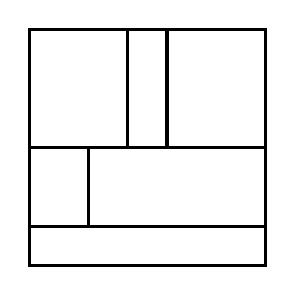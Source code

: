 \begin{tikzpicture}[very thick, scale=.5]
    \draw (0,3) rectangle (5/2,6);
    \draw (5/2,3) rectangle (7/2,6);
    \draw (7/2,3) rectangle (6,6);
    \draw (0,1) rectangle (3/2,3);
    \draw (3/2,1) rectangle (6,3);
    \draw (0,0) rectangle (6,1);
\end{tikzpicture}
